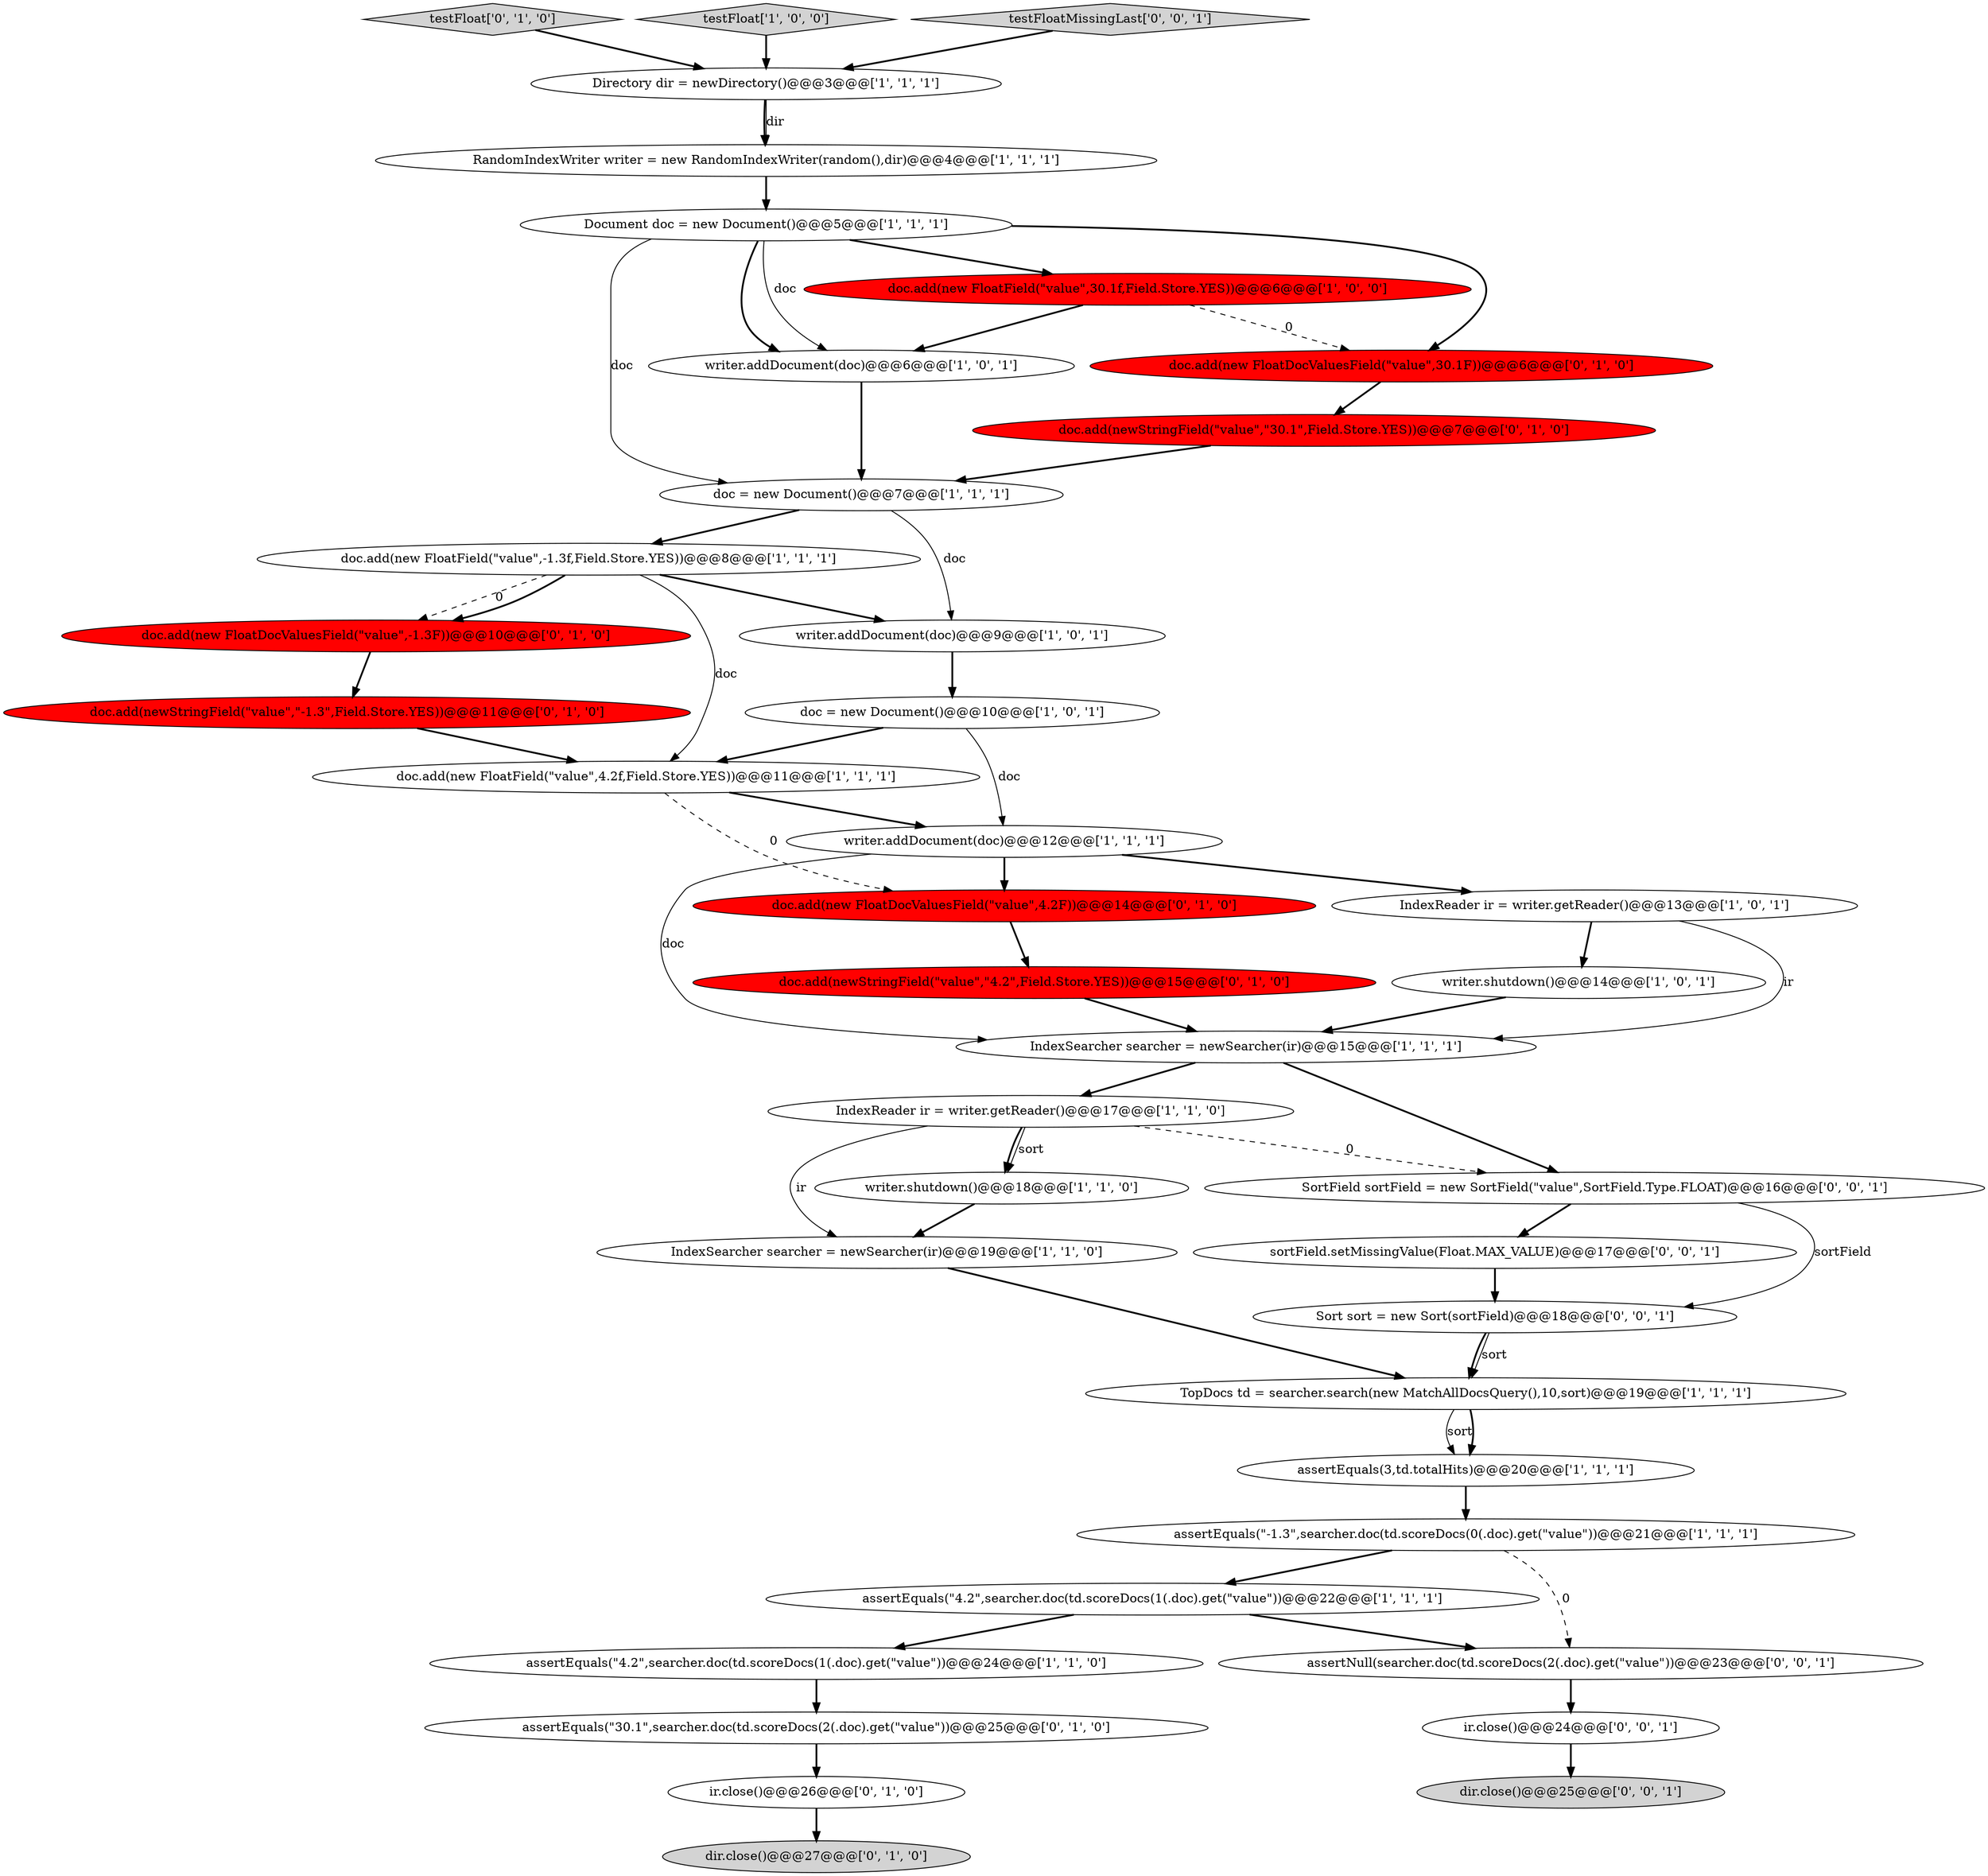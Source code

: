 digraph {
29 [style = filled, label = "doc.add(newStringField(\"value\",\"4.2\",Field.Store.YES))@@@15@@@['0', '1', '0']", fillcolor = red, shape = ellipse image = "AAA1AAABBB2BBB"];
19 [style = filled, label = "Document doc = new Document()@@@5@@@['1', '1', '1']", fillcolor = white, shape = ellipse image = "AAA0AAABBB1BBB"];
0 [style = filled, label = "IndexReader ir = writer.getReader()@@@13@@@['1', '0', '1']", fillcolor = white, shape = ellipse image = "AAA0AAABBB1BBB"];
24 [style = filled, label = "doc.add(new FloatDocValuesField(\"value\",30.1F))@@@6@@@['0', '1', '0']", fillcolor = red, shape = ellipse image = "AAA1AAABBB2BBB"];
12 [style = filled, label = "TopDocs td = searcher.search(new MatchAllDocsQuery(),10,sort)@@@19@@@['1', '1', '1']", fillcolor = white, shape = ellipse image = "AAA0AAABBB1BBB"];
7 [style = filled, label = "assertEquals(\"4.2\",searcher.doc(td.scoreDocs(1(.doc).get(\"value\"))@@@22@@@['1', '1', '1']", fillcolor = white, shape = ellipse image = "AAA0AAABBB1BBB"];
31 [style = filled, label = "testFloat['0', '1', '0']", fillcolor = lightgray, shape = diamond image = "AAA0AAABBB2BBB"];
5 [style = filled, label = "doc = new Document()@@@10@@@['1', '0', '1']", fillcolor = white, shape = ellipse image = "AAA0AAABBB1BBB"];
6 [style = filled, label = "writer.addDocument(doc)@@@6@@@['1', '0', '1']", fillcolor = white, shape = ellipse image = "AAA0AAABBB1BBB"];
15 [style = filled, label = "testFloat['1', '0', '0']", fillcolor = lightgray, shape = diamond image = "AAA0AAABBB1BBB"];
1 [style = filled, label = "IndexSearcher searcher = newSearcher(ir)@@@19@@@['1', '1', '0']", fillcolor = white, shape = ellipse image = "AAA0AAABBB1BBB"];
3 [style = filled, label = "writer.shutdown()@@@18@@@['1', '1', '0']", fillcolor = white, shape = ellipse image = "AAA0AAABBB1BBB"];
37 [style = filled, label = "ir.close()@@@24@@@['0', '0', '1']", fillcolor = white, shape = ellipse image = "AAA0AAABBB3BBB"];
22 [style = filled, label = "IndexSearcher searcher = newSearcher(ir)@@@15@@@['1', '1', '1']", fillcolor = white, shape = ellipse image = "AAA0AAABBB1BBB"];
23 [style = filled, label = "doc.add(newStringField(\"value\",\"30.1\",Field.Store.YES))@@@7@@@['0', '1', '0']", fillcolor = red, shape = ellipse image = "AAA1AAABBB2BBB"];
2 [style = filled, label = "doc = new Document()@@@7@@@['1', '1', '1']", fillcolor = white, shape = ellipse image = "AAA0AAABBB1BBB"];
16 [style = filled, label = "RandomIndexWriter writer = new RandomIndexWriter(random(),dir)@@@4@@@['1', '1', '1']", fillcolor = white, shape = ellipse image = "AAA0AAABBB1BBB"];
13 [style = filled, label = "assertEquals(\"-1.3\",searcher.doc(td.scoreDocs(0(.doc).get(\"value\"))@@@21@@@['1', '1', '1']", fillcolor = white, shape = ellipse image = "AAA0AAABBB1BBB"];
33 [style = filled, label = "SortField sortField = new SortField(\"value\",SortField.Type.FLOAT)@@@16@@@['0', '0', '1']", fillcolor = white, shape = ellipse image = "AAA0AAABBB3BBB"];
25 [style = filled, label = "assertEquals(\"30.1\",searcher.doc(td.scoreDocs(2(.doc).get(\"value\"))@@@25@@@['0', '1', '0']", fillcolor = white, shape = ellipse image = "AAA0AAABBB2BBB"];
28 [style = filled, label = "doc.add(newStringField(\"value\",\"-1.3\",Field.Store.YES))@@@11@@@['0', '1', '0']", fillcolor = red, shape = ellipse image = "AAA1AAABBB2BBB"];
4 [style = filled, label = "doc.add(new FloatField(\"value\",4.2f,Field.Store.YES))@@@11@@@['1', '1', '1']", fillcolor = white, shape = ellipse image = "AAA0AAABBB1BBB"];
27 [style = filled, label = "doc.add(new FloatDocValuesField(\"value\",-1.3F))@@@10@@@['0', '1', '0']", fillcolor = red, shape = ellipse image = "AAA1AAABBB2BBB"];
18 [style = filled, label = "writer.addDocument(doc)@@@9@@@['1', '0', '1']", fillcolor = white, shape = ellipse image = "AAA0AAABBB1BBB"];
26 [style = filled, label = "doc.add(new FloatDocValuesField(\"value\",4.2F))@@@14@@@['0', '1', '0']", fillcolor = red, shape = ellipse image = "AAA1AAABBB2BBB"];
32 [style = filled, label = "dir.close()@@@27@@@['0', '1', '0']", fillcolor = lightgray, shape = ellipse image = "AAA0AAABBB2BBB"];
30 [style = filled, label = "ir.close()@@@26@@@['0', '1', '0']", fillcolor = white, shape = ellipse image = "AAA0AAABBB2BBB"];
10 [style = filled, label = "IndexReader ir = writer.getReader()@@@17@@@['1', '1', '0']", fillcolor = white, shape = ellipse image = "AAA0AAABBB1BBB"];
34 [style = filled, label = "sortField.setMissingValue(Float.MAX_VALUE)@@@17@@@['0', '0', '1']", fillcolor = white, shape = ellipse image = "AAA0AAABBB3BBB"];
14 [style = filled, label = "assertEquals(\"4.2\",searcher.doc(td.scoreDocs(1(.doc).get(\"value\"))@@@24@@@['1', '1', '0']", fillcolor = white, shape = ellipse image = "AAA0AAABBB1BBB"];
38 [style = filled, label = "Sort sort = new Sort(sortField)@@@18@@@['0', '0', '1']", fillcolor = white, shape = ellipse image = "AAA0AAABBB3BBB"];
17 [style = filled, label = "writer.shutdown()@@@14@@@['1', '0', '1']", fillcolor = white, shape = ellipse image = "AAA0AAABBB1BBB"];
11 [style = filled, label = "Directory dir = newDirectory()@@@3@@@['1', '1', '1']", fillcolor = white, shape = ellipse image = "AAA0AAABBB1BBB"];
8 [style = filled, label = "assertEquals(3,td.totalHits)@@@20@@@['1', '1', '1']", fillcolor = white, shape = ellipse image = "AAA0AAABBB1BBB"];
20 [style = filled, label = "doc.add(new FloatField(\"value\",30.1f,Field.Store.YES))@@@6@@@['1', '0', '0']", fillcolor = red, shape = ellipse image = "AAA1AAABBB1BBB"];
35 [style = filled, label = "assertNull(searcher.doc(td.scoreDocs(2(.doc).get(\"value\"))@@@23@@@['0', '0', '1']", fillcolor = white, shape = ellipse image = "AAA0AAABBB3BBB"];
21 [style = filled, label = "doc.add(new FloatField(\"value\",-1.3f,Field.Store.YES))@@@8@@@['1', '1', '1']", fillcolor = white, shape = ellipse image = "AAA0AAABBB1BBB"];
9 [style = filled, label = "writer.addDocument(doc)@@@12@@@['1', '1', '1']", fillcolor = white, shape = ellipse image = "AAA0AAABBB1BBB"];
39 [style = filled, label = "testFloatMissingLast['0', '0', '1']", fillcolor = lightgray, shape = diamond image = "AAA0AAABBB3BBB"];
36 [style = filled, label = "dir.close()@@@25@@@['0', '0', '1']", fillcolor = lightgray, shape = ellipse image = "AAA0AAABBB3BBB"];
11->16 [style = bold, label=""];
4->9 [style = bold, label=""];
22->33 [style = bold, label=""];
14->25 [style = bold, label=""];
11->16 [style = solid, label="dir"];
33->38 [style = solid, label="sortField"];
9->0 [style = bold, label=""];
37->36 [style = bold, label=""];
3->1 [style = bold, label=""];
21->27 [style = dashed, label="0"];
38->12 [style = solid, label="sort"];
21->27 [style = bold, label=""];
13->35 [style = dashed, label="0"];
0->17 [style = bold, label=""];
25->30 [style = bold, label=""];
19->20 [style = bold, label=""];
27->28 [style = bold, label=""];
26->29 [style = bold, label=""];
7->35 [style = bold, label=""];
38->12 [style = bold, label=""];
10->3 [style = bold, label=""];
10->3 [style = solid, label="sort"];
21->4 [style = solid, label="doc"];
30->32 [style = bold, label=""];
10->33 [style = dashed, label="0"];
4->26 [style = dashed, label="0"];
20->6 [style = bold, label=""];
16->19 [style = bold, label=""];
17->22 [style = bold, label=""];
19->6 [style = bold, label=""];
39->11 [style = bold, label=""];
21->18 [style = bold, label=""];
31->11 [style = bold, label=""];
19->24 [style = bold, label=""];
6->2 [style = bold, label=""];
7->14 [style = bold, label=""];
9->26 [style = bold, label=""];
2->18 [style = solid, label="doc"];
9->22 [style = solid, label="doc"];
12->8 [style = solid, label="sort"];
0->22 [style = solid, label="ir"];
15->11 [style = bold, label=""];
35->37 [style = bold, label=""];
2->21 [style = bold, label=""];
12->8 [style = bold, label=""];
13->7 [style = bold, label=""];
18->5 [style = bold, label=""];
20->24 [style = dashed, label="0"];
5->4 [style = bold, label=""];
22->10 [style = bold, label=""];
1->12 [style = bold, label=""];
23->2 [style = bold, label=""];
19->2 [style = solid, label="doc"];
29->22 [style = bold, label=""];
19->6 [style = solid, label="doc"];
34->38 [style = bold, label=""];
10->1 [style = solid, label="ir"];
5->9 [style = solid, label="doc"];
33->34 [style = bold, label=""];
8->13 [style = bold, label=""];
28->4 [style = bold, label=""];
24->23 [style = bold, label=""];
}
